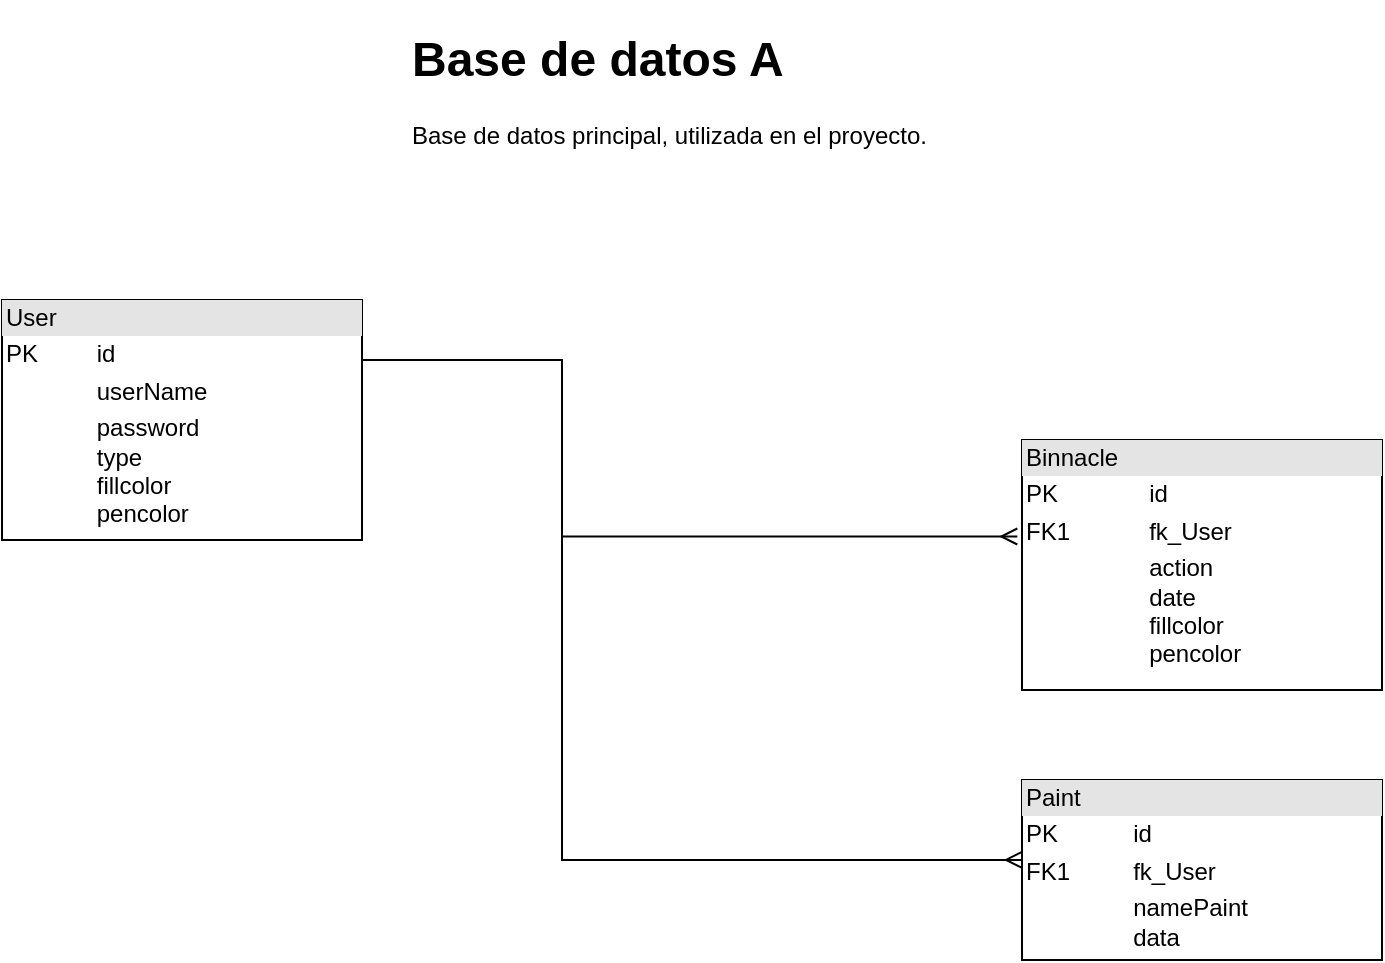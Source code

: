 <mxfile version="13.9.9" type="device"><diagram id="C5RBs43oDa-KdzZeNtuy" name="Page-1"><mxGraphModel dx="1086" dy="2015" grid="1" gridSize="10" guides="1" tooltips="1" connect="1" arrows="1" fold="1" page="1" pageScale="1" pageWidth="827" pageHeight="1169" math="0" shadow="0"><root><mxCell id="WIyWlLk6GJQsqaUBKTNV-0"/><mxCell id="WIyWlLk6GJQsqaUBKTNV-1" parent="WIyWlLk6GJQsqaUBKTNV-0"/><mxCell id="5Pn7U8_4y0oUPe_kUl3o-4" style="edgeStyle=orthogonalEdgeStyle;rounded=0;orthogonalLoop=1;jettySize=auto;html=1;entryX=-0.013;entryY=0.386;entryDx=0;entryDy=0;entryPerimeter=0;exitX=1;exitY=0.25;exitDx=0;exitDy=0;endArrow=ERmany;endFill=0;" parent="WIyWlLk6GJQsqaUBKTNV-1" source="5Pn7U8_4y0oUPe_kUl3o-0" target="5Pn7U8_4y0oUPe_kUl3o-2" edge="1"><mxGeometry relative="1" as="geometry"><Array as="points"><mxPoint x="380" y="170"/><mxPoint x="380" y="258"/></Array></mxGeometry></mxCell><mxCell id="5Pn7U8_4y0oUPe_kUl3o-5" style="edgeStyle=orthogonalEdgeStyle;rounded=0;orthogonalLoop=1;jettySize=auto;html=1;endArrow=ERmany;endFill=0;exitX=1;exitY=0.25;exitDx=0;exitDy=0;entryX=0;entryY=0.444;entryDx=0;entryDy=0;entryPerimeter=0;" parent="WIyWlLk6GJQsqaUBKTNV-1" source="5Pn7U8_4y0oUPe_kUl3o-0" target="5Pn7U8_4y0oUPe_kUl3o-3" edge="1"><mxGeometry relative="1" as="geometry"><mxPoint x="520" y="420" as="targetPoint"/><Array as="points"><mxPoint x="380" y="170"/><mxPoint x="380" y="420"/></Array></mxGeometry></mxCell><mxCell id="5Pn7U8_4y0oUPe_kUl3o-0" value="&lt;div style=&quot;box-sizing: border-box ; width: 100% ; background: #e4e4e4 ; padding: 2px&quot;&gt;User&lt;/div&gt;&lt;table style=&quot;width: 100% ; font-size: 1em&quot; cellpadding=&quot;2&quot; cellspacing=&quot;0&quot;&gt;&lt;tbody&gt;&lt;tr&gt;&lt;td&gt;PK&lt;/td&gt;&lt;td&gt;id&lt;/td&gt;&lt;/tr&gt;&lt;tr&gt;&lt;td&gt;&lt;br&gt;&lt;/td&gt;&lt;td&gt;userName&lt;/td&gt;&lt;/tr&gt;&lt;tr&gt;&lt;td&gt;&lt;/td&gt;&lt;td&gt;password&lt;br&gt;type&lt;br&gt;fillcolor&lt;br&gt;pencolor&lt;/td&gt;&lt;/tr&gt;&lt;/tbody&gt;&lt;/table&gt;" style="verticalAlign=top;align=left;overflow=fill;html=1;" parent="WIyWlLk6GJQsqaUBKTNV-1" vertex="1"><mxGeometry x="100" y="140" width="180" height="120" as="geometry"/></mxCell><mxCell id="5Pn7U8_4y0oUPe_kUl3o-2" value="&lt;div style=&quot;box-sizing: border-box ; width: 100% ; background: #e4e4e4 ; padding: 2px&quot;&gt;Binnacle&lt;/div&gt;&lt;table style=&quot;width: 100% ; font-size: 1em&quot; cellpadding=&quot;2&quot; cellspacing=&quot;0&quot;&gt;&lt;tbody&gt;&lt;tr&gt;&lt;td&gt;PK&lt;/td&gt;&lt;td&gt;id&lt;/td&gt;&lt;/tr&gt;&lt;tr&gt;&lt;td&gt;FK1&lt;/td&gt;&lt;td&gt;fk_User&lt;/td&gt;&lt;/tr&gt;&lt;tr&gt;&lt;td&gt;&lt;/td&gt;&lt;td&gt;action&lt;br&gt;date&lt;br&gt;fillcolor&lt;br&gt;pencolor&lt;/td&gt;&lt;/tr&gt;&lt;/tbody&gt;&lt;/table&gt;" style="verticalAlign=top;align=left;overflow=fill;html=1;" parent="WIyWlLk6GJQsqaUBKTNV-1" vertex="1"><mxGeometry x="610" y="210" width="180" height="125" as="geometry"/></mxCell><mxCell id="5Pn7U8_4y0oUPe_kUl3o-3" value="&lt;div style=&quot;box-sizing: border-box ; width: 100% ; background: #e4e4e4 ; padding: 2px&quot;&gt;Paint&lt;/div&gt;&lt;table style=&quot;width: 100% ; font-size: 1em&quot; cellpadding=&quot;2&quot; cellspacing=&quot;0&quot;&gt;&lt;tbody&gt;&lt;tr&gt;&lt;td&gt;PK&lt;/td&gt;&lt;td&gt;id&lt;/td&gt;&lt;/tr&gt;&lt;tr&gt;&lt;td&gt;FK1&lt;/td&gt;&lt;td&gt;fk_User&lt;/td&gt;&lt;/tr&gt;&lt;tr&gt;&lt;td&gt;&lt;/td&gt;&lt;td&gt;namePaint&lt;br&gt;data&lt;/td&gt;&lt;/tr&gt;&lt;/tbody&gt;&lt;/table&gt;" style="verticalAlign=top;align=left;overflow=fill;html=1;" parent="WIyWlLk6GJQsqaUBKTNV-1" vertex="1"><mxGeometry x="610" y="380" width="180" height="90" as="geometry"/></mxCell><mxCell id="5Pn7U8_4y0oUPe_kUl3o-6" value="&lt;h1&gt;Base de datos A&lt;/h1&gt;&lt;p&gt;Base de datos principal, utilizada en el proyecto.&lt;/p&gt;" style="text;html=1;strokeColor=none;fillColor=none;spacing=5;spacingTop=-20;whiteSpace=wrap;overflow=hidden;rounded=0;" parent="WIyWlLk6GJQsqaUBKTNV-1" vertex="1"><mxGeometry x="300" width="330" height="120" as="geometry"/></mxCell></root></mxGraphModel></diagram></mxfile>
